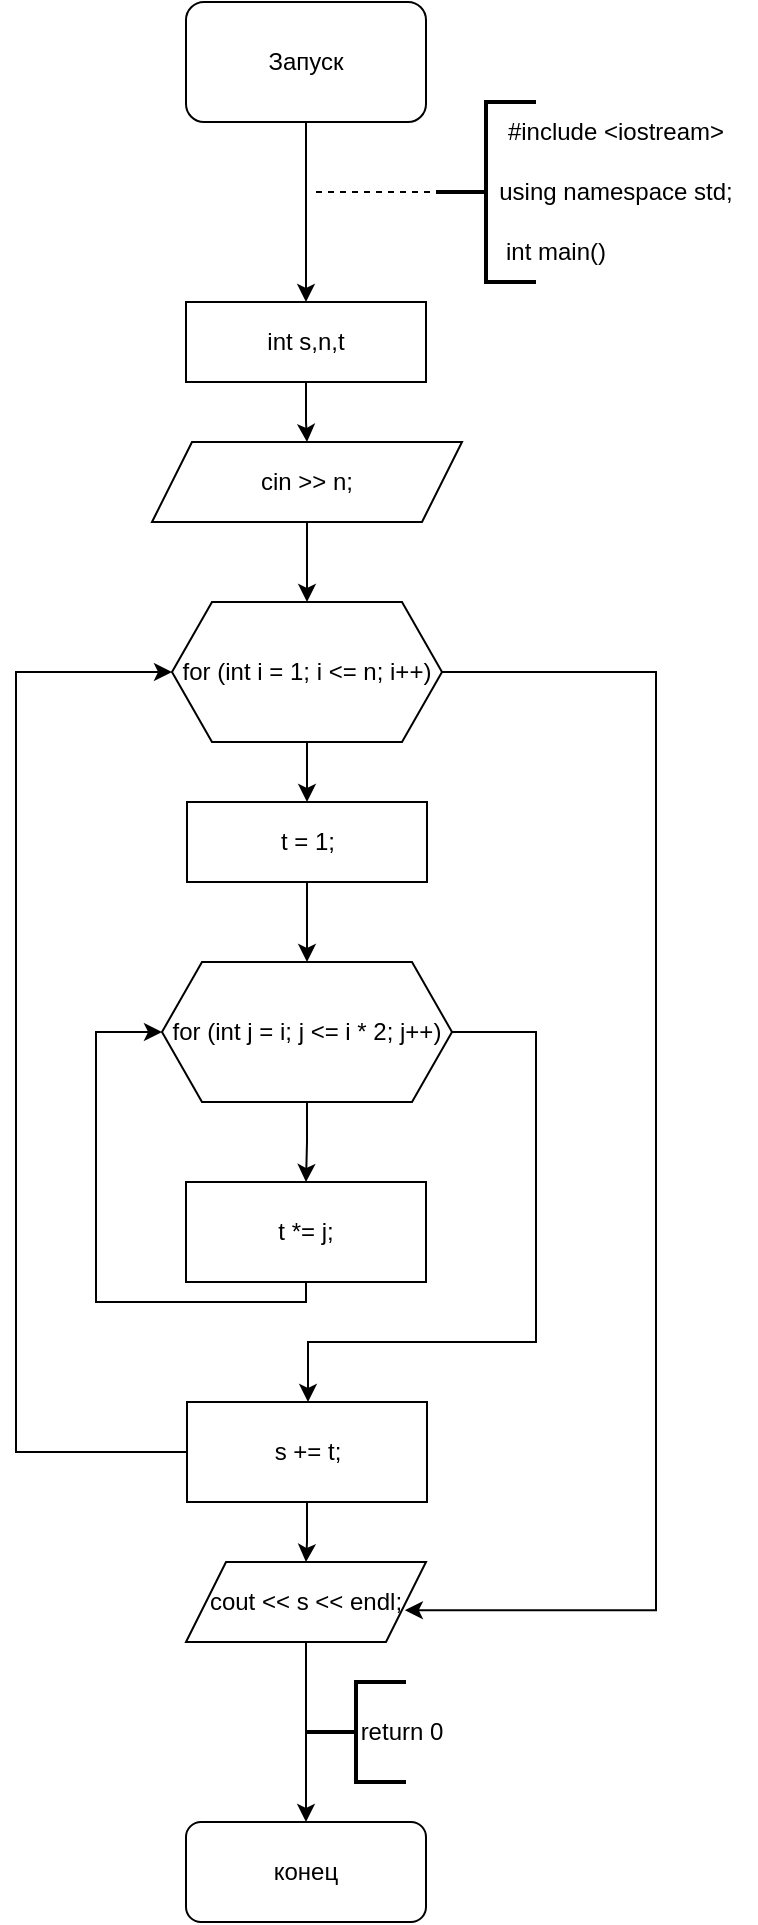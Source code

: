 <mxfile version="15.7.3" type="device" pages="5"><diagram id="PXXGOnUTY3jXqyWX-f8x" name="Page-1"><mxGraphModel dx="1038" dy="575" grid="1" gridSize="10" guides="1" tooltips="1" connect="1" arrows="1" fold="1" page="1" pageScale="1" pageWidth="850" pageHeight="1100" math="0" shadow="0"><root><mxCell id="0"/><mxCell id="1" parent="0"/><mxCell id="_lkwGhtoAALyWrvMLBGr-1" style="edgeStyle=orthogonalEdgeStyle;rounded=0;orthogonalLoop=1;jettySize=auto;html=1;entryX=0.5;entryY=0;entryDx=0;entryDy=0;" parent="1" source="_lkwGhtoAALyWrvMLBGr-2" target="_lkwGhtoAALyWrvMLBGr-8" edge="1"><mxGeometry relative="1" as="geometry"/></mxCell><mxCell id="_lkwGhtoAALyWrvMLBGr-2" value="Запуск" style="rounded=1;whiteSpace=wrap;html=1;glass=0;shadow=0;sketch=0;rotation=0;" parent="1" vertex="1"><mxGeometry x="365" y="20" width="120" height="60" as="geometry"/></mxCell><mxCell id="_lkwGhtoAALyWrvMLBGr-3" value="" style="strokeWidth=2;html=1;shape=mxgraph.flowchart.annotation_2;align=left;labelPosition=right;pointerEvents=1;shadow=0;glass=0;sketch=0;" parent="1" vertex="1"><mxGeometry x="490" y="70" width="50" height="90" as="geometry"/></mxCell><mxCell id="_lkwGhtoAALyWrvMLBGr-4" value="#include &amp;lt;iostream&amp;gt;" style="text;html=1;strokeColor=none;fillColor=none;align=center;verticalAlign=middle;whiteSpace=wrap;rounded=0;shadow=0;glass=0;sketch=0;" parent="1" vertex="1"><mxGeometry x="510" y="70" width="140" height="30" as="geometry"/></mxCell><mxCell id="_lkwGhtoAALyWrvMLBGr-5" value="using namespace std;" style="text;html=1;strokeColor=none;fillColor=none;align=center;verticalAlign=middle;whiteSpace=wrap;rounded=0;shadow=0;glass=0;sketch=0;" parent="1" vertex="1"><mxGeometry x="520" y="100" width="120" height="30" as="geometry"/></mxCell><mxCell id="_lkwGhtoAALyWrvMLBGr-6" value="int main()" style="text;html=1;strokeColor=none;fillColor=none;align=center;verticalAlign=middle;whiteSpace=wrap;rounded=0;shadow=0;glass=0;sketch=0;" parent="1" vertex="1"><mxGeometry x="520" y="130" width="60" height="30" as="geometry"/></mxCell><mxCell id="_lkwGhtoAALyWrvMLBGr-7" style="edgeStyle=orthogonalEdgeStyle;rounded=0;orthogonalLoop=1;jettySize=auto;html=1;entryX=0.5;entryY=0;entryDx=0;entryDy=0;" parent="1" source="_lkwGhtoAALyWrvMLBGr-8" target="_lkwGhtoAALyWrvMLBGr-10" edge="1"><mxGeometry relative="1" as="geometry"/></mxCell><mxCell id="_lkwGhtoAALyWrvMLBGr-8" value="int s,n,t" style="rounded=0;whiteSpace=wrap;html=1;shadow=0;glass=0;sketch=0;" parent="1" vertex="1"><mxGeometry x="365" y="170" width="120" height="40" as="geometry"/></mxCell><mxCell id="_lkwGhtoAALyWrvMLBGr-9" style="edgeStyle=orthogonalEdgeStyle;rounded=0;orthogonalLoop=1;jettySize=auto;html=1;entryX=0.5;entryY=0;entryDx=0;entryDy=0;" parent="1" source="_lkwGhtoAALyWrvMLBGr-10" edge="1"><mxGeometry relative="1" as="geometry"><mxPoint x="425.5" y="320" as="targetPoint"/></mxGeometry></mxCell><mxCell id="_lkwGhtoAALyWrvMLBGr-10" value="cin &amp;gt;&amp;gt; n;" style="shape=parallelogram;perimeter=parallelogramPerimeter;whiteSpace=wrap;html=1;fixedSize=1;shadow=0;glass=0;sketch=0;" parent="1" vertex="1"><mxGeometry x="348" y="240" width="155" height="40" as="geometry"/></mxCell><mxCell id="_lkwGhtoAALyWrvMLBGr-11" value="" style="endArrow=none;dashed=1;html=1;rounded=0;entryX=0;entryY=0.5;entryDx=0;entryDy=0;entryPerimeter=0;" parent="1" target="_lkwGhtoAALyWrvMLBGr-3" edge="1"><mxGeometry width="50" height="50" relative="1" as="geometry"><mxPoint x="430" y="115" as="sourcePoint"/><mxPoint x="540" y="160" as="targetPoint"/></mxGeometry></mxCell><mxCell id="jHTEE90gsMPDLkH2fWnh-6" style="edgeStyle=orthogonalEdgeStyle;rounded=0;orthogonalLoop=1;jettySize=auto;html=1;entryX=0.5;entryY=0;entryDx=0;entryDy=0;" edge="1" parent="1" source="jHTEE90gsMPDLkH2fWnh-1" target="jHTEE90gsMPDLkH2fWnh-2"><mxGeometry relative="1" as="geometry"/></mxCell><mxCell id="jHTEE90gsMPDLkH2fWnh-17" style="edgeStyle=orthogonalEdgeStyle;rounded=0;orthogonalLoop=1;jettySize=auto;html=1;entryX=0.912;entryY=0.602;entryDx=0;entryDy=0;entryPerimeter=0;" edge="1" parent="1" source="jHTEE90gsMPDLkH2fWnh-1" target="jHTEE90gsMPDLkH2fWnh-16"><mxGeometry relative="1" as="geometry"><mxPoint x="490" y="815" as="targetPoint"/><Array as="points"><mxPoint x="600" y="355"/><mxPoint x="600" y="824"/></Array></mxGeometry></mxCell><mxCell id="jHTEE90gsMPDLkH2fWnh-1" value="for (int i = 1; i &amp;lt;= n; i++)" style="shape=hexagon;perimeter=hexagonPerimeter2;whiteSpace=wrap;html=1;fixedSize=1;" vertex="1" parent="1"><mxGeometry x="358" y="320" width="135" height="70" as="geometry"/></mxCell><mxCell id="jHTEE90gsMPDLkH2fWnh-7" style="edgeStyle=orthogonalEdgeStyle;rounded=0;orthogonalLoop=1;jettySize=auto;html=1;entryX=0.5;entryY=0;entryDx=0;entryDy=0;" edge="1" parent="1" source="jHTEE90gsMPDLkH2fWnh-2" target="jHTEE90gsMPDLkH2fWnh-3"><mxGeometry relative="1" as="geometry"/></mxCell><mxCell id="jHTEE90gsMPDLkH2fWnh-2" value="t = 1;" style="rounded=0;whiteSpace=wrap;html=1;" vertex="1" parent="1"><mxGeometry x="365.5" y="420" width="120" height="40" as="geometry"/></mxCell><mxCell id="jHTEE90gsMPDLkH2fWnh-10" style="edgeStyle=orthogonalEdgeStyle;rounded=0;orthogonalLoop=1;jettySize=auto;html=1;" edge="1" parent="1" source="jHTEE90gsMPDLkH2fWnh-3" target="jHTEE90gsMPDLkH2fWnh-9"><mxGeometry relative="1" as="geometry"/></mxCell><mxCell id="jHTEE90gsMPDLkH2fWnh-24" style="edgeStyle=orthogonalEdgeStyle;rounded=0;orthogonalLoop=1;jettySize=auto;html=1;" edge="1" parent="1" source="jHTEE90gsMPDLkH2fWnh-3" target="jHTEE90gsMPDLkH2fWnh-12"><mxGeometry relative="1" as="geometry"><Array as="points"><mxPoint x="540" y="535"/><mxPoint x="540" y="690"/><mxPoint x="426" y="690"/></Array></mxGeometry></mxCell><mxCell id="jHTEE90gsMPDLkH2fWnh-3" value="for (int j = i; j &amp;lt;= i * 2; j++)" style="shape=hexagon;perimeter=hexagonPerimeter2;whiteSpace=wrap;html=1;fixedSize=1;" vertex="1" parent="1"><mxGeometry x="353" y="500" width="145" height="70" as="geometry"/></mxCell><mxCell id="jHTEE90gsMPDLkH2fWnh-11" style="edgeStyle=orthogonalEdgeStyle;rounded=0;orthogonalLoop=1;jettySize=auto;html=1;entryX=0;entryY=0.5;entryDx=0;entryDy=0;" edge="1" parent="1" source="jHTEE90gsMPDLkH2fWnh-9" target="jHTEE90gsMPDLkH2fWnh-3"><mxGeometry relative="1" as="geometry"><Array as="points"><mxPoint x="425" y="670"/><mxPoint x="320" y="670"/><mxPoint x="320" y="535"/></Array></mxGeometry></mxCell><mxCell id="jHTEE90gsMPDLkH2fWnh-9" value="t *= j;" style="rounded=0;whiteSpace=wrap;html=1;" vertex="1" parent="1"><mxGeometry x="365" y="610" width="120" height="50" as="geometry"/></mxCell><mxCell id="jHTEE90gsMPDLkH2fWnh-15" style="edgeStyle=orthogonalEdgeStyle;rounded=0;orthogonalLoop=1;jettySize=auto;html=1;entryX=0;entryY=0.5;entryDx=0;entryDy=0;" edge="1" parent="1" source="jHTEE90gsMPDLkH2fWnh-12" target="jHTEE90gsMPDLkH2fWnh-1"><mxGeometry relative="1" as="geometry"><Array as="points"><mxPoint x="280" y="745"/><mxPoint x="280" y="355"/></Array></mxGeometry></mxCell><mxCell id="jHTEE90gsMPDLkH2fWnh-19" style="edgeStyle=orthogonalEdgeStyle;rounded=0;orthogonalLoop=1;jettySize=auto;html=1;entryX=0.5;entryY=0;entryDx=0;entryDy=0;" edge="1" parent="1" source="jHTEE90gsMPDLkH2fWnh-12" target="jHTEE90gsMPDLkH2fWnh-16"><mxGeometry relative="1" as="geometry"/></mxCell><mxCell id="jHTEE90gsMPDLkH2fWnh-12" value="s += t;" style="rounded=0;whiteSpace=wrap;html=1;" vertex="1" parent="1"><mxGeometry x="365.5" y="720" width="120" height="50" as="geometry"/></mxCell><mxCell id="jHTEE90gsMPDLkH2fWnh-22" style="edgeStyle=orthogonalEdgeStyle;rounded=0;orthogonalLoop=1;jettySize=auto;html=1;entryX=0.5;entryY=0;entryDx=0;entryDy=0;" edge="1" parent="1" source="jHTEE90gsMPDLkH2fWnh-16" target="jHTEE90gsMPDLkH2fWnh-20"><mxGeometry relative="1" as="geometry"/></mxCell><mxCell id="jHTEE90gsMPDLkH2fWnh-16" value="cout &amp;lt;&amp;lt; s &amp;lt;&amp;lt; endl;" style="shape=parallelogram;perimeter=parallelogramPerimeter;whiteSpace=wrap;html=1;fixedSize=1;" vertex="1" parent="1"><mxGeometry x="365" y="800" width="120" height="40" as="geometry"/></mxCell><mxCell id="jHTEE90gsMPDLkH2fWnh-20" value="конец" style="rounded=1;whiteSpace=wrap;html=1;" vertex="1" parent="1"><mxGeometry x="365" y="930" width="120" height="50" as="geometry"/></mxCell><mxCell id="jHTEE90gsMPDLkH2fWnh-21" value="" style="strokeWidth=2;html=1;shape=mxgraph.flowchart.annotation_2;align=left;labelPosition=right;pointerEvents=1;" vertex="1" parent="1"><mxGeometry x="425" y="860" width="50" height="50" as="geometry"/></mxCell><mxCell id="jHTEE90gsMPDLkH2fWnh-23" value="return 0" style="text;html=1;strokeColor=none;fillColor=none;align=center;verticalAlign=middle;whiteSpace=wrap;rounded=0;" vertex="1" parent="1"><mxGeometry x="443" y="870" width="60" height="30" as="geometry"/></mxCell></root></mxGraphModel></diagram><diagram name="Page-1" id="zNNyORxOSWQthFx_SMny"><mxGraphModel dx="1221" dy="676" grid="1" gridSize="10" guides="1" tooltips="1" connect="1" arrows="1" fold="1" page="1" pageScale="1" pageWidth="850" pageHeight="1100" math="0" shadow="0"><root><mxCell id="0"/><mxCell id="1" parent="0"/><mxCell id="KKf_mnZnRBKznScqqfSl-8" style="edgeStyle=orthogonalEdgeStyle;rounded=0;orthogonalLoop=1;jettySize=auto;html=1;entryX=0.5;entryY=0;entryDx=0;entryDy=0;" parent="1" source="KKf_mnZnRBKznScqqfSl-2" target="KKf_mnZnRBKznScqqfSl-7" edge="1"><mxGeometry relative="1" as="geometry"/></mxCell><mxCell id="KKf_mnZnRBKznScqqfSl-2" value="Запуск" style="rounded=1;whiteSpace=wrap;html=1;glass=0;shadow=0;sketch=0;rotation=0;" parent="1" vertex="1"><mxGeometry x="365" y="20" width="120" height="60" as="geometry"/></mxCell><mxCell id="KKf_mnZnRBKznScqqfSl-3" value="" style="strokeWidth=2;html=1;shape=mxgraph.flowchart.annotation_2;align=left;labelPosition=right;pointerEvents=1;shadow=0;glass=0;sketch=0;" parent="1" vertex="1"><mxGeometry x="490" y="70" width="50" height="90" as="geometry"/></mxCell><mxCell id="KKf_mnZnRBKznScqqfSl-4" value="#include &amp;lt;iostream&amp;gt;" style="text;html=1;strokeColor=none;fillColor=none;align=center;verticalAlign=middle;whiteSpace=wrap;rounded=0;shadow=0;glass=0;sketch=0;" parent="1" vertex="1"><mxGeometry x="510" y="70" width="140" height="30" as="geometry"/></mxCell><mxCell id="KKf_mnZnRBKznScqqfSl-5" value="using namespace std;" style="text;html=1;strokeColor=none;fillColor=none;align=center;verticalAlign=middle;whiteSpace=wrap;rounded=0;shadow=0;glass=0;sketch=0;" parent="1" vertex="1"><mxGeometry x="520" y="100" width="120" height="30" as="geometry"/></mxCell><mxCell id="KKf_mnZnRBKznScqqfSl-6" value="int main()" style="text;html=1;strokeColor=none;fillColor=none;align=center;verticalAlign=middle;whiteSpace=wrap;rounded=0;shadow=0;glass=0;sketch=0;" parent="1" vertex="1"><mxGeometry x="520" y="130" width="60" height="30" as="geometry"/></mxCell><mxCell id="KKf_mnZnRBKznScqqfSl-11" style="edgeStyle=orthogonalEdgeStyle;rounded=0;orthogonalLoop=1;jettySize=auto;html=1;entryX=0.5;entryY=0;entryDx=0;entryDy=0;" parent="1" source="KKf_mnZnRBKznScqqfSl-7" target="KKf_mnZnRBKznScqqfSl-10" edge="1"><mxGeometry relative="1" as="geometry"/></mxCell><mxCell id="KKf_mnZnRBKznScqqfSl-7" value="float a, res;" style="rounded=0;whiteSpace=wrap;html=1;shadow=0;glass=0;sketch=0;" parent="1" vertex="1"><mxGeometry x="365" y="170" width="120" height="40" as="geometry"/></mxCell><mxCell id="KKf_mnZnRBKznScqqfSl-52" style="edgeStyle=orthogonalEdgeStyle;rounded=0;orthogonalLoop=1;jettySize=auto;html=1;entryX=0.5;entryY=0;entryDx=0;entryDy=0;" parent="1" source="KKf_mnZnRBKznScqqfSl-10" target="KKf_mnZnRBKznScqqfSl-50" edge="1"><mxGeometry relative="1" as="geometry"/></mxCell><mxCell id="KKf_mnZnRBKznScqqfSl-10" value="cin &amp;gt;&amp;gt; a;" style="shape=parallelogram;perimeter=parallelogramPerimeter;whiteSpace=wrap;html=1;fixedSize=1;shadow=0;glass=0;sketch=0;" parent="1" vertex="1"><mxGeometry x="348" y="240" width="155" height="40" as="geometry"/></mxCell><mxCell id="KKf_mnZnRBKznScqqfSl-43" value="" style="endArrow=none;dashed=1;html=1;rounded=0;entryX=0;entryY=0.5;entryDx=0;entryDy=0;entryPerimeter=0;" parent="1" target="KKf_mnZnRBKznScqqfSl-3" edge="1"><mxGeometry width="50" height="50" relative="1" as="geometry"><mxPoint x="430" y="115" as="sourcePoint"/><mxPoint x="540" y="160" as="targetPoint"/></mxGeometry></mxCell><mxCell id="KKf_mnZnRBKznScqqfSl-63" style="edgeStyle=orthogonalEdgeStyle;rounded=0;orthogonalLoop=1;jettySize=auto;html=1;entryX=0.5;entryY=0;entryDx=0;entryDy=0;" parent="1" source="KKf_mnZnRBKznScqqfSl-50" target="KKf_mnZnRBKznScqqfSl-53" edge="1"><mxGeometry relative="1" as="geometry"/></mxCell><mxCell id="KKf_mnZnRBKznScqqfSl-50" value="cin &gt;&gt; a &gt;&gt; b;" style="shape=parallelogram;perimeter=parallelogramPerimeter;whiteSpace=wrap;html=1;fixedSize=1;shadow=0;glass=0;sketch=0;" parent="1" vertex="1"><mxGeometry x="365.5" y="320" width="120" height="50" as="geometry"/></mxCell><mxCell id="KKf_mnZnRBKznScqqfSl-57" style="edgeStyle=orthogonalEdgeStyle;rounded=0;orthogonalLoop=1;jettySize=auto;html=1;entryX=0.5;entryY=0;entryDx=0;entryDy=0;" parent="1" source="KKf_mnZnRBKznScqqfSl-53" target="KKf_mnZnRBKznScqqfSl-54" edge="1"><mxGeometry relative="1" as="geometry"><Array as="points"><mxPoint x="310" y="440"/></Array></mxGeometry></mxCell><mxCell id="KKf_mnZnRBKznScqqfSl-58" style="edgeStyle=orthogonalEdgeStyle;rounded=0;orthogonalLoop=1;jettySize=auto;html=1;entryX=0.5;entryY=0;entryDx=0;entryDy=0;" parent="1" source="KKf_mnZnRBKznScqqfSl-53" edge="1" target="KKf_mnZnRBKznScqqfSl-70"><mxGeometry relative="1" as="geometry"><mxPoint x="555" y="485" as="targetPoint"/><Array as="points"><mxPoint x="555" y="460"/><mxPoint x="555" y="550"/><mxPoint x="430" y="550"/></Array></mxGeometry></mxCell><mxCell id="KKf_mnZnRBKznScqqfSl-53" value="if (a &amp;lt; 5)" style="rhombus;whiteSpace=wrap;html=1;shadow=0;glass=0;sketch=0;" parent="1" vertex="1"><mxGeometry x="355" y="420" width="140" height="80" as="geometry"/></mxCell><mxCell id="W8q7hDY7zpgXpj_y7Igh-2" style="edgeStyle=orthogonalEdgeStyle;rounded=0;orthogonalLoop=1;jettySize=auto;html=1;entryX=0.5;entryY=0;entryDx=0;entryDy=0;" edge="1" parent="1" source="KKf_mnZnRBKznScqqfSl-54" target="KKf_mnZnRBKznScqqfSl-70"><mxGeometry relative="1" as="geometry"><Array as="points"><mxPoint x="310" y="550"/><mxPoint x="430" y="550"/></Array></mxGeometry></mxCell><mxCell id="KKf_mnZnRBKznScqqfSl-54" value="res = a * 3;" style="rounded=0;whiteSpace=wrap;html=1;shadow=0;glass=0;sketch=0;" parent="1" vertex="1"><mxGeometry x="250" y="490" width="120" height="50" as="geometry"/></mxCell><mxCell id="KKf_mnZnRBKznScqqfSl-68" style="edgeStyle=orthogonalEdgeStyle;rounded=0;orthogonalLoop=1;jettySize=auto;html=1;entryX=0.5;entryY=0;entryDx=0;entryDy=0;" parent="1" source="KKf_mnZnRBKznScqqfSl-70" target="KKf_mnZnRBKznScqqfSl-71" edge="1"><mxGeometry relative="1" as="geometry"><Array as="points"><mxPoint x="320" y="610"/></Array></mxGeometry></mxCell><mxCell id="KKf_mnZnRBKznScqqfSl-69" style="edgeStyle=orthogonalEdgeStyle;rounded=0;orthogonalLoop=1;jettySize=auto;html=1;entryX=0.5;entryY=0;entryDx=0;entryDy=0;" parent="1" source="KKf_mnZnRBKznScqqfSl-70" edge="1" target="KKf_mnZnRBKznScqqfSl-74"><mxGeometry relative="1" as="geometry"><mxPoint x="565" y="655" as="targetPoint"/><Array as="points"><mxPoint x="560" y="610"/><mxPoint x="560" y="730"/><mxPoint x="425" y="730"/></Array></mxGeometry></mxCell><mxCell id="KKf_mnZnRBKznScqqfSl-70" value="if (a &amp;gt;= 5 &amp;amp;&amp;amp; a &amp;lt;= 7)" style="rhombus;whiteSpace=wrap;html=1;shadow=0;glass=0;sketch=0;" parent="1" vertex="1"><mxGeometry x="360" y="570" width="140" height="80" as="geometry"/></mxCell><mxCell id="W8q7hDY7zpgXpj_y7Igh-1" style="edgeStyle=orthogonalEdgeStyle;rounded=0;orthogonalLoop=1;jettySize=auto;html=1;entryX=0.5;entryY=0;entryDx=0;entryDy=0;" edge="1" parent="1" source="KKf_mnZnRBKznScqqfSl-71" target="KKf_mnZnRBKznScqqfSl-74"><mxGeometry relative="1" as="geometry"/></mxCell><mxCell id="KKf_mnZnRBKznScqqfSl-71" value="res = a / 10;" style="rounded=0;whiteSpace=wrap;html=1;shadow=0;glass=0;sketch=0;" parent="1" vertex="1"><mxGeometry x="260" y="660" width="120" height="50" as="geometry"/></mxCell><mxCell id="KKf_mnZnRBKznScqqfSl-72" style="edgeStyle=orthogonalEdgeStyle;rounded=0;orthogonalLoop=1;jettySize=auto;html=1;entryX=0.5;entryY=0;entryDx=0;entryDy=0;" parent="1" source="KKf_mnZnRBKznScqqfSl-74" target="KKf_mnZnRBKznScqqfSl-75" edge="1"><mxGeometry relative="1" as="geometry"><Array as="points"><mxPoint x="320" y="790"/></Array></mxGeometry></mxCell><mxCell id="KKf_mnZnRBKznScqqfSl-73" style="edgeStyle=orthogonalEdgeStyle;rounded=0;orthogonalLoop=1;jettySize=auto;html=1;entryX=0.5;entryY=0;entryDx=0;entryDy=0;" parent="1" source="KKf_mnZnRBKznScqqfSl-74" edge="1" target="W8q7hDY7zpgXpj_y7Igh-3"><mxGeometry relative="1" as="geometry"><mxPoint x="565" y="835" as="targetPoint"/><Array as="points"><mxPoint x="560" y="790"/><mxPoint x="560" y="900"/><mxPoint x="425" y="900"/></Array></mxGeometry></mxCell><mxCell id="KKf_mnZnRBKznScqqfSl-74" value="if (a &amp;gt; 7)" style="rhombus;whiteSpace=wrap;html=1;shadow=0;glass=0;sketch=0;" parent="1" vertex="1"><mxGeometry x="355" y="750" width="140" height="80" as="geometry"/></mxCell><mxCell id="W8q7hDY7zpgXpj_y7Igh-4" style="edgeStyle=orthogonalEdgeStyle;rounded=0;orthogonalLoop=1;jettySize=auto;html=1;entryX=0.5;entryY=0;entryDx=0;entryDy=0;" edge="1" parent="1" source="KKf_mnZnRBKznScqqfSl-75" target="W8q7hDY7zpgXpj_y7Igh-3"><mxGeometry relative="1" as="geometry"/></mxCell><mxCell id="KKf_mnZnRBKznScqqfSl-75" value="res = a + 3;" style="rounded=0;whiteSpace=wrap;html=1;shadow=0;glass=0;sketch=0;" parent="1" vertex="1"><mxGeometry x="260" y="840" width="120" height="40" as="geometry"/></mxCell><mxCell id="W8q7hDY7zpgXpj_y7Igh-6" style="edgeStyle=orthogonalEdgeStyle;rounded=0;orthogonalLoop=1;jettySize=auto;html=1;" edge="1" parent="1" source="W8q7hDY7zpgXpj_y7Igh-3" target="W8q7hDY7zpgXpj_y7Igh-5"><mxGeometry relative="1" as="geometry"/></mxCell><mxCell id="W8q7hDY7zpgXpj_y7Igh-3" value="cout &lt;&lt; res;" style="shape=parallelogram;perimeter=parallelogramPerimeter;whiteSpace=wrap;html=1;fixedSize=1;" vertex="1" parent="1"><mxGeometry x="365" y="920" width="120" height="40" as="geometry"/></mxCell><mxCell id="W8q7hDY7zpgXpj_y7Igh-5" value="конец" style="rounded=1;whiteSpace=wrap;html=1;" vertex="1" parent="1"><mxGeometry x="365" y="1000" width="120" height="40" as="geometry"/></mxCell></root></mxGraphModel></diagram><diagram name="Page-2" id="bMwHy4HZ_baxADDz7oBl"><mxGraphModel dx="1038" dy="575" grid="1" gridSize="10" guides="1" tooltips="1" connect="1" arrows="1" fold="1" page="1" pageScale="1" pageWidth="850" pageHeight="1100" math="0" shadow="0"><root><mxCell id="9FOOtTZPuoU8keQ59Ruh-0"/><mxCell id="9FOOtTZPuoU8keQ59Ruh-1" parent="9FOOtTZPuoU8keQ59Ruh-0"/></root></mxGraphModel></diagram><diagram name="Page-1" id="OPvwMtPAZ0HEQp61wVl8"><mxGraphModel dx="1038" dy="575" grid="1" gridSize="10" guides="1" tooltips="1" connect="1" arrows="1" fold="1" page="1" pageScale="1" pageWidth="850" pageHeight="1100" math="0" shadow="0"><root><mxCell id="0"/><mxCell id="1" parent="0"/><mxCell id="58hzFfgYEd8iusTBuIHf-13" style="edgeStyle=orthogonalEdgeStyle;rounded=0;orthogonalLoop=1;jettySize=auto;html=1;entryX=0.5;entryY=0;entryDx=0;entryDy=0;" edge="1" parent="1" target="58hzFfgYEd8iusTBuIHf-7"><mxGeometry relative="1" as="geometry"><mxPoint x="425" y="80" as="sourcePoint"/></mxGeometry></mxCell><mxCell id="58hzFfgYEd8iusTBuIHf-3" value="" style="strokeWidth=2;html=1;shape=mxgraph.flowchart.annotation_2;align=left;labelPosition=right;pointerEvents=1;" vertex="1" parent="1"><mxGeometry x="490" y="90" width="50" height="60" as="geometry"/></mxCell><mxCell id="58hzFfgYEd8iusTBuIHf-4" value="#include &lt;br&gt;using namespace std;&lt;br&gt;int main() {&lt;br&gt;" style="text;html=1;strokeColor=none;fillColor=none;spacing=5;spacingTop=-20;whiteSpace=wrap;overflow=hidden;rounded=0;" vertex="1" parent="1"><mxGeometry x="520" y="105" width="190" height="30" as="geometry"/></mxCell><mxCell id="58hzFfgYEd8iusTBuIHf-16" style="edgeStyle=orthogonalEdgeStyle;rounded=0;orthogonalLoop=1;jettySize=auto;html=1;entryX=0.5;entryY=0;entryDx=0;entryDy=0;" edge="1" parent="1" source="58hzFfgYEd8iusTBuIHf-7" target="58hzFfgYEd8iusTBuIHf-8"><mxGeometry relative="1" as="geometry"/></mxCell><mxCell id="58hzFfgYEd8iusTBuIHf-7" value="int N,sum;" style="rounded=0;whiteSpace=wrap;html=1;" vertex="1" parent="1"><mxGeometry x="365" y="180" width="120" height="40" as="geometry"/></mxCell><mxCell id="58hzFfgYEd8iusTBuIHf-17" style="edgeStyle=orthogonalEdgeStyle;rounded=0;orthogonalLoop=1;jettySize=auto;html=1;entryX=0.5;entryY=0;entryDx=0;entryDy=0;" edge="1" parent="1" source="58hzFfgYEd8iusTBuIHf-8" target="58hzFfgYEd8iusTBuIHf-10"><mxGeometry relative="1" as="geometry"/></mxCell><mxCell id="58hzFfgYEd8iusTBuIHf-8" value="sum = 0;" style="rounded=0;whiteSpace=wrap;html=1;" vertex="1" parent="1"><mxGeometry x="365" y="250" width="120" height="40" as="geometry"/></mxCell><mxCell id="58hzFfgYEd8iusTBuIHf-18" style="edgeStyle=orthogonalEdgeStyle;rounded=0;orthogonalLoop=1;jettySize=auto;html=1;entryX=0.5;entryY=0;entryDx=0;entryDy=0;" edge="1" parent="1" source="58hzFfgYEd8iusTBuIHf-10" target="58hzFfgYEd8iusTBuIHf-11"><mxGeometry relative="1" as="geometry"/></mxCell><mxCell id="58hzFfgYEd8iusTBuIHf-10" value="cin &gt;&gt; N;" style="shape=parallelogram;perimeter=parallelogramPerimeter;whiteSpace=wrap;html=1;fixedSize=1;" vertex="1" parent="1"><mxGeometry x="365" y="310" width="120" height="50" as="geometry"/></mxCell><mxCell id="58hzFfgYEd8iusTBuIHf-19" style="edgeStyle=orthogonalEdgeStyle;rounded=0;orthogonalLoop=1;jettySize=auto;html=1;entryX=0.5;entryY=0;entryDx=0;entryDy=0;" edge="1" parent="1" source="58hzFfgYEd8iusTBuIHf-11" target="58hzFfgYEd8iusTBuIHf-12"><mxGeometry relative="1" as="geometry"/></mxCell><mxCell id="58hzFfgYEd8iusTBuIHf-22" style="edgeStyle=orthogonalEdgeStyle;rounded=0;orthogonalLoop=1;jettySize=auto;html=1;entryX=1;entryY=0.5;entryDx=0;entryDy=0;" edge="1" parent="1" source="58hzFfgYEd8iusTBuIHf-11" target="58hzFfgYEd8iusTBuIHf-21"><mxGeometry relative="1" as="geometry"><mxPoint x="530" y="690" as="targetPoint"/><Array as="points"><mxPoint x="550" y="430"/><mxPoint x="550" y="670"/></Array></mxGeometry></mxCell><mxCell id="58hzFfgYEd8iusTBuIHf-11" value="for (int i = 1; i &lt;= N; i++)" style="shape=hexagon;perimeter=hexagonPerimeter2;whiteSpace=wrap;html=1;fixedSize=1;" vertex="1" parent="1"><mxGeometry x="365.5" y="390" width="120" height="80" as="geometry"/></mxCell><mxCell id="58hzFfgYEd8iusTBuIHf-20" style="edgeStyle=orthogonalEdgeStyle;rounded=0;orthogonalLoop=1;jettySize=auto;html=1;entryX=0;entryY=0.5;entryDx=0;entryDy=0;" edge="1" parent="1" source="58hzFfgYEd8iusTBuIHf-12" target="58hzFfgYEd8iusTBuIHf-11"><mxGeometry relative="1" as="geometry"><Array as="points"><mxPoint x="426" y="600"/><mxPoint x="320" y="600"/><mxPoint x="320" y="430"/></Array></mxGeometry></mxCell><mxCell id="58hzFfgYEd8iusTBuIHf-12" value="sum=sum+i;" style="rounded=0;whiteSpace=wrap;html=1;" vertex="1" parent="1"><mxGeometry x="368" y="500" width="115" height="50" as="geometry"/></mxCell><mxCell id="58hzFfgYEd8iusTBuIHf-15" value="" style="endArrow=none;dashed=1;html=1;dashPattern=1 3;strokeWidth=2;rounded=0;entryX=0;entryY=0.5;entryDx=0;entryDy=0;entryPerimeter=0;" edge="1" parent="1" target="58hzFfgYEd8iusTBuIHf-3"><mxGeometry width="50" height="50" relative="1" as="geometry"><mxPoint x="430" y="120" as="sourcePoint"/><mxPoint x="560" y="190" as="targetPoint"/></mxGeometry></mxCell><mxCell id="58hzFfgYEd8iusTBuIHf-25" style="edgeStyle=orthogonalEdgeStyle;rounded=0;orthogonalLoop=1;jettySize=auto;html=1;" edge="1" parent="1" source="58hzFfgYEd8iusTBuIHf-21" target="58hzFfgYEd8iusTBuIHf-24"><mxGeometry relative="1" as="geometry"/></mxCell><mxCell id="58hzFfgYEd8iusTBuIHf-21" value="cout &amp;lt;&amp;lt; sum;" style="shape=parallelogram;perimeter=parallelogramPerimeter;whiteSpace=wrap;html=1;fixedSize=1;" vertex="1" parent="1"><mxGeometry x="368" y="640" width="120" height="60" as="geometry"/></mxCell><mxCell id="58hzFfgYEd8iusTBuIHf-23" value="Запуск" style="rounded=1;whiteSpace=wrap;html=1;" vertex="1" parent="1"><mxGeometry x="365" y="40" width="120" height="40" as="geometry"/></mxCell><mxCell id="58hzFfgYEd8iusTBuIHf-24" value="конец" style="rounded=1;whiteSpace=wrap;html=1;" vertex="1" parent="1"><mxGeometry x="368" y="760" width="120" height="50" as="geometry"/></mxCell><mxCell id="58hzFfgYEd8iusTBuIHf-26" value="" style="strokeWidth=2;html=1;shape=mxgraph.flowchart.annotation_2;align=left;labelPosition=right;pointerEvents=1;" vertex="1" parent="1"><mxGeometry x="483" y="700" width="50" height="50" as="geometry"/></mxCell><mxCell id="58hzFfgYEd8iusTBuIHf-27" value="return 0}" style="text;html=1;strokeColor=none;fillColor=none;align=center;verticalAlign=middle;whiteSpace=wrap;rounded=0;" vertex="1" parent="1"><mxGeometry x="510" y="710" width="60" height="30" as="geometry"/></mxCell><mxCell id="58hzFfgYEd8iusTBuIHf-28" value="" style="endArrow=none;dashed=1;html=1;dashPattern=1 3;strokeWidth=2;rounded=0;entryX=0;entryY=0.5;entryDx=0;entryDy=0;entryPerimeter=0;" edge="1" parent="1" target="58hzFfgYEd8iusTBuIHf-26"><mxGeometry width="50" height="50" relative="1" as="geometry"><mxPoint x="430" y="725" as="sourcePoint"/><mxPoint x="500" y="680" as="targetPoint"/></mxGeometry></mxCell></root></mxGraphModel></diagram><diagram name="Page-2" id="8R9kV9Vc5I4j_ZLv0E-c"><mxGraphModel dx="1038" dy="575" grid="1" gridSize="10" guides="1" tooltips="1" connect="1" arrows="1" fold="1" page="1" pageScale="1" pageWidth="850" pageHeight="1100" math="0" shadow="0"><root><mxCell id="91TZ5FLOfBLyIKy1hqvI-0"/><mxCell id="91TZ5FLOfBLyIKy1hqvI-1" parent="91TZ5FLOfBLyIKy1hqvI-0"/></root></mxGraphModel></diagram></mxfile>
